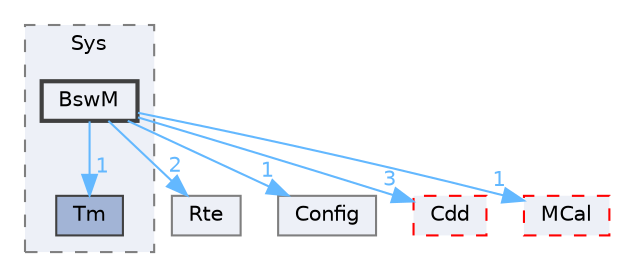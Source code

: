 digraph "Project/avProj/Bsw/Sys/BswM"
{
 // LATEX_PDF_SIZE
  bgcolor="transparent";
  edge [fontname=Helvetica,fontsize=10,labelfontname=Helvetica,labelfontsize=10];
  node [fontname=Helvetica,fontsize=10,shape=box,height=0.2,width=0.4];
  compound=true
  subgraph clusterdir_fd0ab24e3b84143c7c077472e7d1b05b {
    graph [ bgcolor="#edf0f7", pencolor="grey50", label="Sys", fontname=Helvetica,fontsize=10 style="filled,dashed", URL="dir_fd0ab24e3b84143c7c077472e7d1b05b.html",tooltip=""]
  dir_ad078e6efed60685c81f5ace376219ae [label="Tm", fillcolor="#a2b4d6", color="grey25", style="filled", URL="dir_ad078e6efed60685c81f5ace376219ae.html",tooltip=""];
  dir_b3aff506b6d326fa5d8ee1e8536d40e8 [label="BswM", fillcolor="#edf0f7", color="grey25", style="filled,bold", URL="dir_b3aff506b6d326fa5d8ee1e8536d40e8.html",tooltip=""];
  }
  dir_44ac158177b38012ded29e0bce1ce711 [label="Rte", fillcolor="#edf0f7", color="grey50", style="filled", URL="dir_44ac158177b38012ded29e0bce1ce711.html",tooltip=""];
  dir_6372c9833482547caa045621d154f9b9 [label="Config", fillcolor="#edf0f7", color="grey50", style="filled", URL="dir_6372c9833482547caa045621d154f9b9.html",tooltip=""];
  dir_9bcb06401afdb3d36915892ca7404e33 [label="Cdd", fillcolor="#edf0f7", color="red", style="filled,dashed", URL="dir_9bcb06401afdb3d36915892ca7404e33.html",tooltip=""];
  dir_cc0b500ec8e919c53d0294e98643a39a [label="MCal", fillcolor="#edf0f7", color="red", style="filled,dashed", URL="dir_cc0b500ec8e919c53d0294e98643a39a.html",tooltip=""];
  dir_b3aff506b6d326fa5d8ee1e8536d40e8->dir_44ac158177b38012ded29e0bce1ce711 [headlabel="2", labeldistance=1.5 headhref="dir_000013_000082.html" color="steelblue1" fontcolor="steelblue1"];
  dir_b3aff506b6d326fa5d8ee1e8536d40e8->dir_6372c9833482547caa045621d154f9b9 [headlabel="1", labeldistance=1.5 headhref="dir_000013_000024.html" color="steelblue1" fontcolor="steelblue1"];
  dir_b3aff506b6d326fa5d8ee1e8536d40e8->dir_9bcb06401afdb3d36915892ca7404e33 [headlabel="3", labeldistance=1.5 headhref="dir_000013_000015.html" color="steelblue1" fontcolor="steelblue1"];
  dir_b3aff506b6d326fa5d8ee1e8536d40e8->dir_ad078e6efed60685c81f5ace376219ae [headlabel="1", labeldistance=1.5 headhref="dir_000013_000099.html" color="steelblue1" fontcolor="steelblue1"];
  dir_b3aff506b6d326fa5d8ee1e8536d40e8->dir_cc0b500ec8e919c53d0294e98643a39a [headlabel="1", labeldistance=1.5 headhref="dir_000013_000066.html" color="steelblue1" fontcolor="steelblue1"];
}
